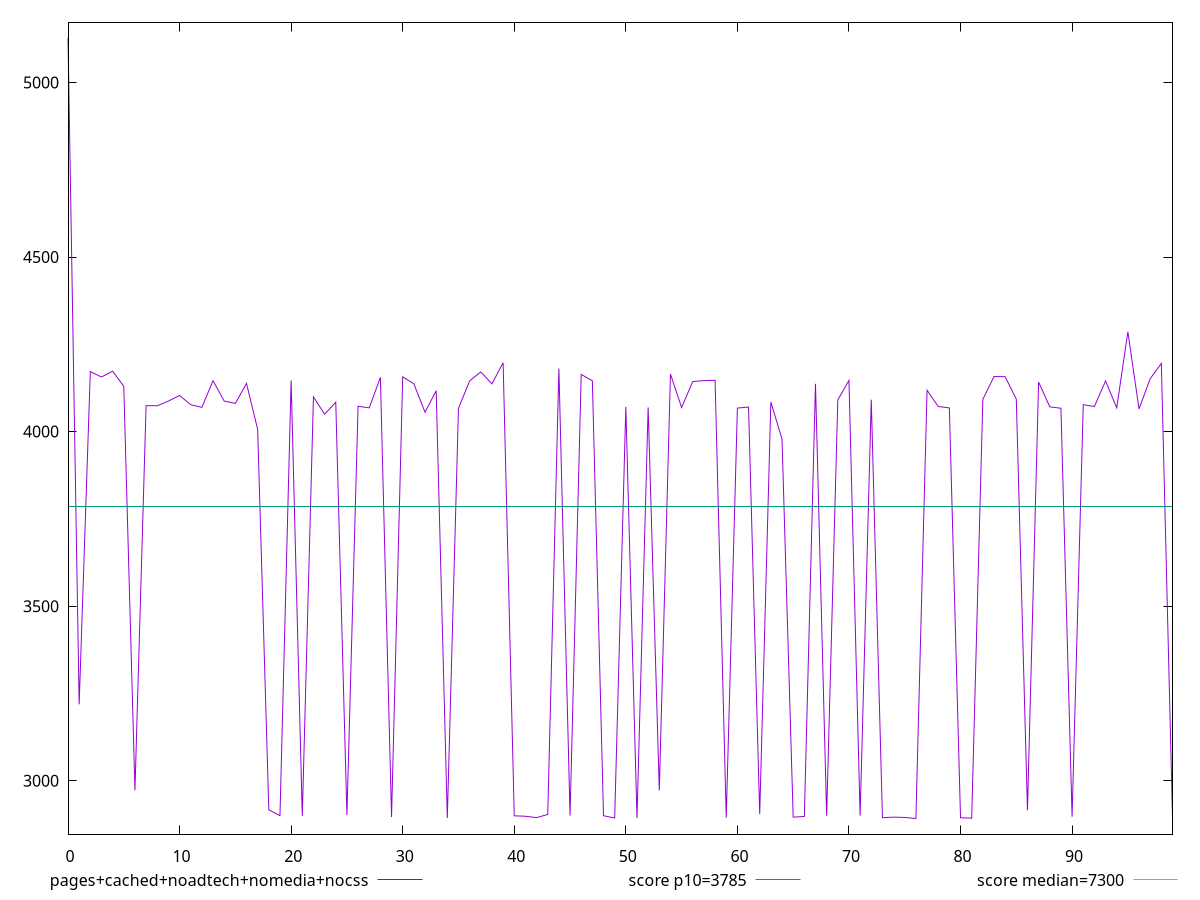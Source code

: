 reset

$pagesCachedNoadtechNomediaNocss <<EOF
0 5127.5520000000015
1 3218.973
2 4172.004
3 4156.3641
4 4173.151
5 4129.665000000001
6 2973.0156
7 4074.357
8 4074.0677000000005
9 4087.3350000000005
10 4103.656599999999
11 4076.986000000001
12 4069.5517500000005
13 4145.973
14 4087.4664999999995
15 4080.78965
16 4138.066000000001
17 4006.299
18 2916.9220000000005
19 2900.2047000000002
20 4146.73
21 2899.5419
22 4099.555
23 4049.7765
24 4084.1795999999995
25 2901.6764999999996
26 4072.5632
27 4067.9589000000005
28 4155.291
29 2896.2573500000003
30 4156.843000000001
31 4136.987800000001
32 4055.4918000000002
33 4117.102000000001
34 2893.439
35 4066.590399999999
36 4145.243
37 4171.138999999999
38 4136.834000000001
39 4197.322
40 2899.6643000000004
41 2898.4572000000007
42 2894.4880000000003
43 2903.5879999999997
44 4180.529
45 2900.4486
46 4163.838000000001
47 4145.699
48 2899.9954999999995
49 2893.3330000000005
50 4070.8140999999996
51 2892.9714999999997
52 4069.3445500000003
53 2972.594
54 4164.781999999999
55 4069.08
56 4143.513999999999
57 4146.04
58 4147.055
59 2894.6535
60 4067.4966999999997
61 4070.3302000000003
62 2904.5662500000003
63 4084.7348
64 3978.4840000000004
65 2895.8394000000003
66 2897.8755000000006
67 4136.8681
68 2900.0085
69 4090.5616
70 4146.592000000001
71 2900.4550999999997
72 4091.3814000000007
73 2894.1201
74 2895.881
75 2894.982
76 2891.93275
77 4118.5555
78 4072.01335
79 4067.894800000001
80 2894.0701499999996
81 2892.9376
82 4092.2149999999992
83 4157.7151
84 4157.32
85 4092.8466
86 2915.6485000000002
87 4141.930699999999
88 4070.96555
89 4066.8858999999993
90 2897.05025
91 4077.066
92 4071.9537999999993
93 4145.083
94 4068.1462999999994
95 4285.717500000001
96 4064.9995000000004
97 4151.661999999999
98 4195.283
99 2896.8909999999996
EOF

set key outside below
set xrange [0:99]
set yrange [2847.220365:5172.264385000001]
set trange [2847.220365:5172.264385000001]
set terminal svg size 640, 500 enhanced background rgb 'white'
set output "report_00017_2021-02-10T15-08-03.406Z/interactive/comparison/line/4_vs_5.svg"

plot $pagesCachedNoadtechNomediaNocss title "pages+cached+noadtech+nomedia+nocss" with line, \
     3785 title "score p10=3785", \
     7300 title "score median=7300"

reset
